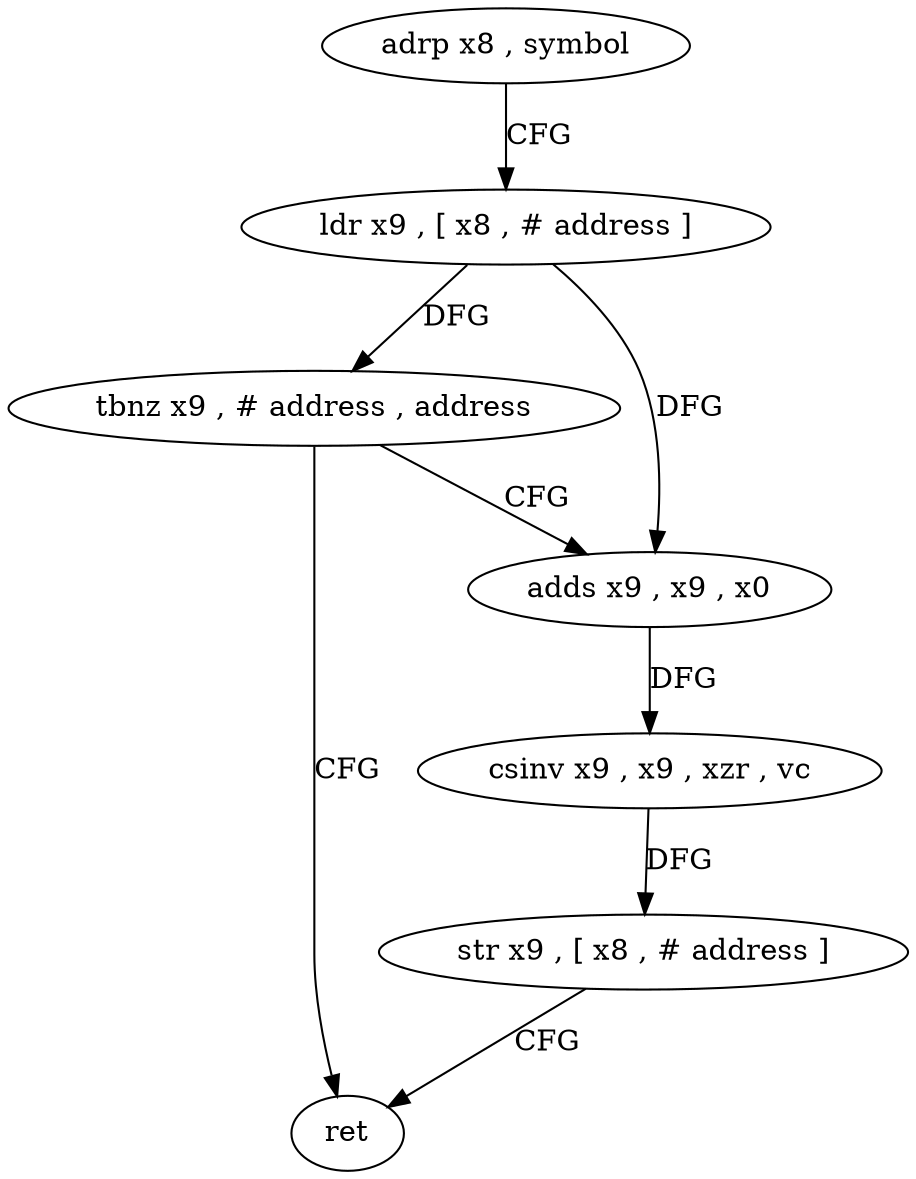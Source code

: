 digraph "func" {
"4214872" [label = "adrp x8 , symbol" ]
"4214876" [label = "ldr x9 , [ x8 , # address ]" ]
"4214880" [label = "tbnz x9 , # address , address" ]
"4214896" [label = "ret" ]
"4214884" [label = "adds x9 , x9 , x0" ]
"4214888" [label = "csinv x9 , x9 , xzr , vc" ]
"4214892" [label = "str x9 , [ x8 , # address ]" ]
"4214872" -> "4214876" [ label = "CFG" ]
"4214876" -> "4214880" [ label = "DFG" ]
"4214876" -> "4214884" [ label = "DFG" ]
"4214880" -> "4214896" [ label = "CFG" ]
"4214880" -> "4214884" [ label = "CFG" ]
"4214884" -> "4214888" [ label = "DFG" ]
"4214888" -> "4214892" [ label = "DFG" ]
"4214892" -> "4214896" [ label = "CFG" ]
}
